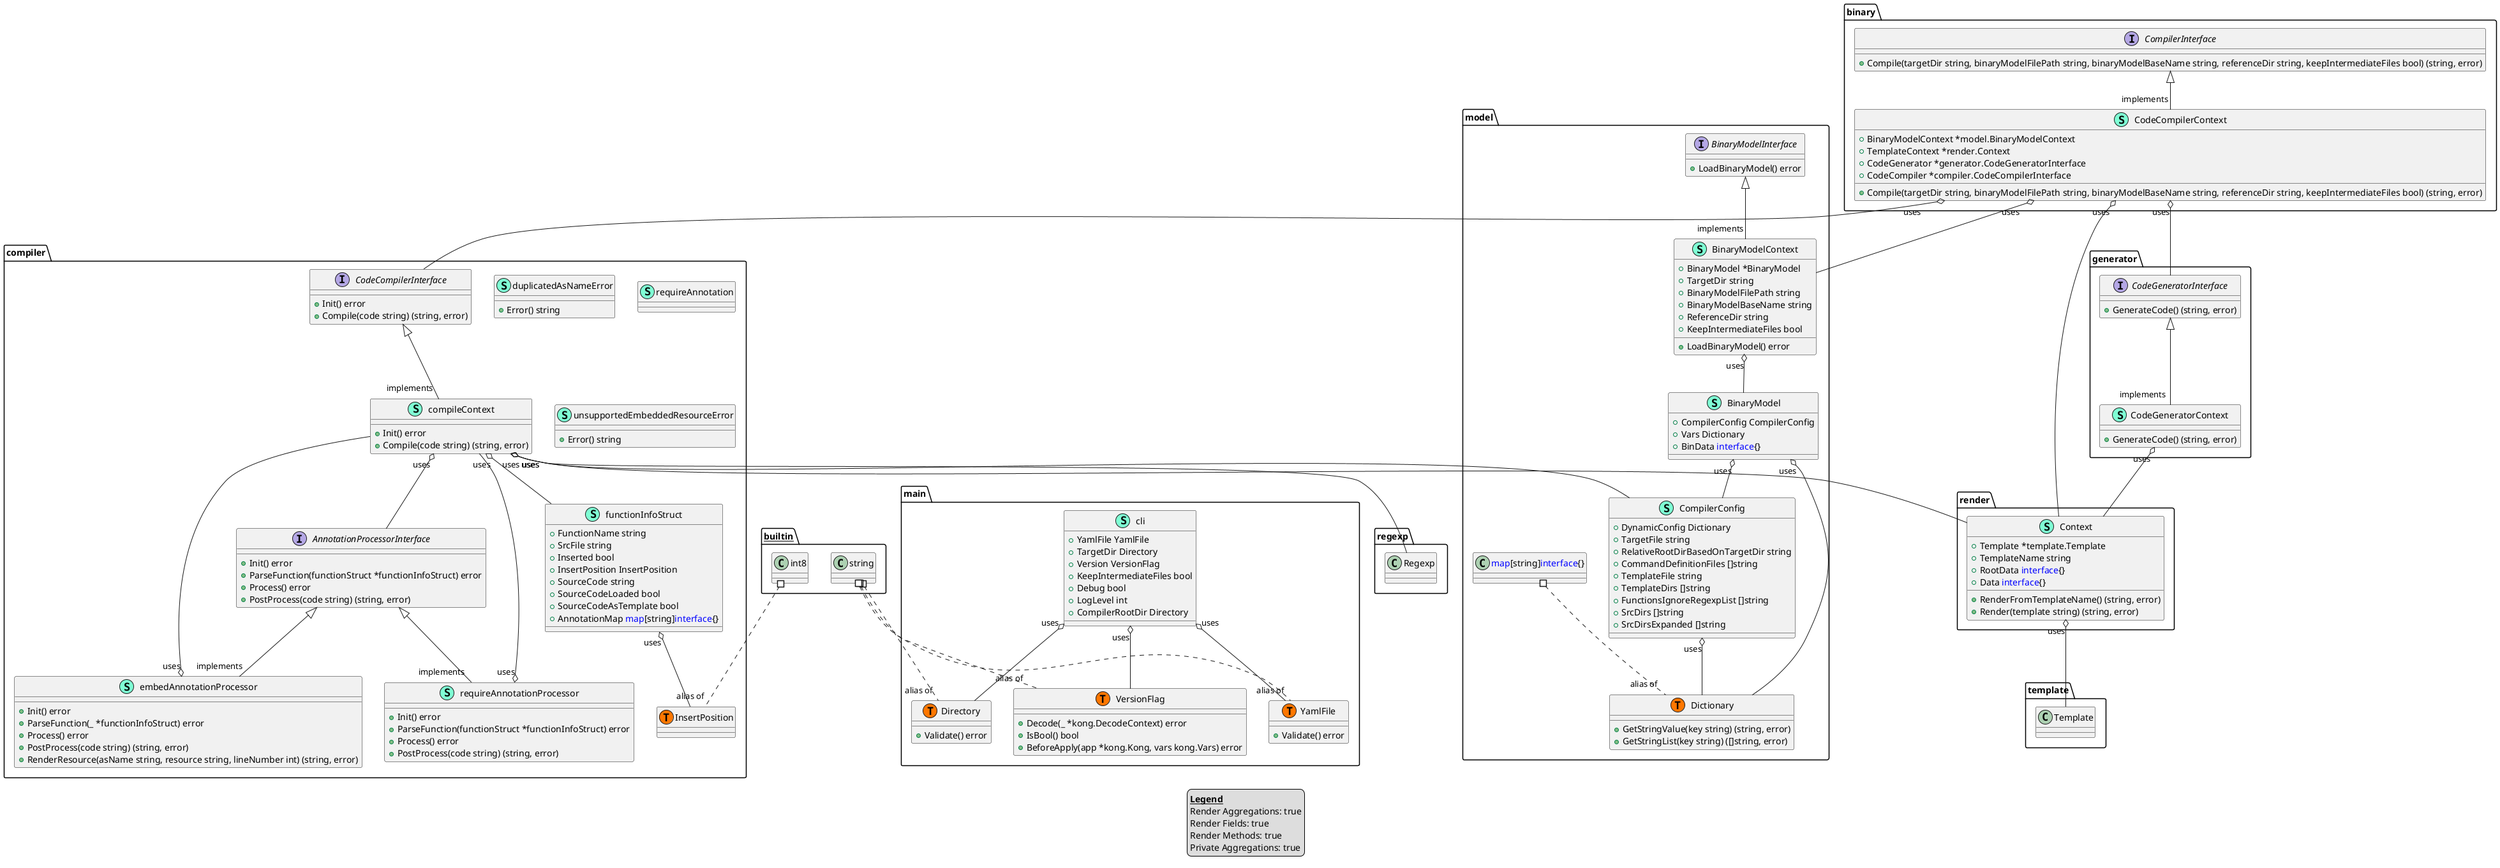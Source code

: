 @startuml
legend
<u><b>Legend</b></u>
Render Aggregations: true
Render Fields: true
Render Methods: true
Private Aggregations: true
end legend
namespace binary {
    class CodeCompilerContext << (S,Aquamarine) >> {
        + BinaryModelContext *model.BinaryModelContext
        + TemplateContext *render.Context
        + CodeGenerator *generator.CodeGeneratorInterface
        + CodeCompiler *compiler.CodeCompilerInterface

        + Compile(targetDir string, binaryModelFilePath string, binaryModelBaseName string, referenceDir string, keepIntermediateFiles bool) (string, error)

    }
    interface CompilerInterface  {
        + Compile(targetDir string, binaryModelFilePath string, binaryModelBaseName string, referenceDir string, keepIntermediateFiles bool) (string, error)

    }
}

"binary.CompilerInterface" <|-- "implements""binary.CodeCompilerContext"

"binary.CodeCompilerContext""uses" o-- "compiler.CodeCompilerInterface"
"binary.CodeCompilerContext""uses" o-- "generator.CodeGeneratorInterface"
"binary.CodeCompilerContext""uses" o-- "model.BinaryModelContext"
"binary.CodeCompilerContext""uses" o-- "render.Context"

namespace compiler {
    interface AnnotationProcessorInterface  {
        + Init() error
        + ParseFunction(functionStruct *functionInfoStruct) error
        + Process() error
        + PostProcess(code string) (string, error)

    }
    interface CodeCompilerInterface  {
        + Init() error
        + Compile(code string) (string, error)

    }
    class compileContext << (S,Aquamarine) >> {
        + Init() error
        + Compile(code string) (string, error)

    }
    class compiler.InsertPosition << (T, #FF7700) >>  {
    }
    class duplicatedAsNameError << (S,Aquamarine) >> {
        + Error() string

    }
    class embedAnnotationProcessor << (S,Aquamarine) >> {
        + Init() error
        + ParseFunction(_ *functionInfoStruct) error
        + Process() error
        + PostProcess(code string) (string, error)
        + RenderResource(asName string, resource string, lineNumber int) (string, error)

    }
    class functionInfoStruct << (S,Aquamarine) >> {
        + FunctionName string
        + SrcFile string
        + Inserted bool
        + InsertPosition InsertPosition
        + SourceCode string
        + SourceCodeLoaded bool
        + SourceCodeAsTemplate bool
        + AnnotationMap <font color=blue>map</font>[string]<font color=blue>interface</font>{}

    }
    class requireAnnotation << (S,Aquamarine) >> {
    }
    class requireAnnotationProcessor << (S,Aquamarine) >> {
        + Init() error
        + ParseFunction(functionStruct *functionInfoStruct) error
        + Process() error
        + PostProcess(code string) (string, error)

    }
    class unsupportedEmbeddedResourceError << (S,Aquamarine) >> {
        + Error() string

    }
}

"compiler.CodeCompilerInterface" <|-- "implements""compiler.compileContext"
"compiler.AnnotationProcessorInterface" <|-- "implements""compiler.embedAnnotationProcessor"
"compiler.AnnotationProcessorInterface" <|-- "implements""compiler.requireAnnotationProcessor"

"compiler.compileContext""uses" o-- "compiler.AnnotationProcessorInterface"
"compiler.compileContext""uses" o-- "compiler.functionInfoStruct"
"compiler.compileContext""uses" o-- "model.CompilerConfig"
"compiler.compileContext""uses" o-- "regexp.Regexp"
"compiler.compileContext""uses" o-- "render.Context"
"compiler.embedAnnotationProcessor""uses" o-- "compiler.compileContext"
"compiler.functionInfoStruct""uses" o-- "compiler.InsertPosition"
"compiler.requireAnnotationProcessor""uses" o-- "compiler.compileContext"

namespace generator {
    class CodeGeneratorContext << (S,Aquamarine) >> {
        + GenerateCode() (string, error)

    }
    interface CodeGeneratorInterface  {
        + GenerateCode() (string, error)

    }
}

"generator.CodeGeneratorInterface" <|-- "implements""generator.CodeGeneratorContext"

"generator.CodeGeneratorContext""uses" o-- "render.Context"

namespace main {
    class Directory << (S,Aquamarine) >> {
        + Validate() error

    }
    class VersionFlag << (S,Aquamarine) >> {
        + Decode(_ *kong.DecodeContext) error
        + IsBool() bool
        + BeforeApply(app *kong.Kong, vars kong.Vars) error

    }
    class YamlFile << (S,Aquamarine) >> {
        + Validate() error

    }
    class cli << (S,Aquamarine) >> {
        + YamlFile YamlFile
        + TargetDir Directory
        + Version VersionFlag
        + KeepIntermediateFiles bool
        + Debug bool
        + LogLevel int
        + CompilerRootDir Directory

    }
    class main.Directory << (T, #FF7700) >>  {
    }
    class main.VersionFlag << (T, #FF7700) >>  {
    }
    class main.YamlFile << (T, #FF7700) >>  {
    }
}


"main.cli""uses" o-- "main.Directory"
"main.cli""uses" o-- "main.VersionFlag"
"main.cli""uses" o-- "main.YamlFile"

namespace model {
    class BinaryModel << (S,Aquamarine) >> {
        + CompilerConfig CompilerConfig
        + Vars Dictionary
        + BinData <font color=blue>interface</font>{}

    }
    class BinaryModelContext << (S,Aquamarine) >> {
        + BinaryModel *BinaryModel
        + TargetDir string
        + BinaryModelFilePath string
        + BinaryModelBaseName string
        + ReferenceDir string
        + KeepIntermediateFiles bool

        + LoadBinaryModel() error

    }
    interface BinaryModelInterface  {
        + LoadBinaryModel() error

    }
    class CompilerConfig << (S,Aquamarine) >> {
        + DynamicConfig Dictionary
        + TargetFile string
        + RelativeRootDirBasedOnTargetDir string
        + CommandDefinitionFiles []string
        + TemplateFile string
        + TemplateDirs []string
        + FunctionsIgnoreRegexpList []string
        + SrcDirs []string
        + SrcDirsExpanded []string

    }
    class Dictionary << (S,Aquamarine) >> {
        + GetStringValue(key string) (string, error)
        + GetStringList(key string) ([]string, error)

    }
    class model.Dictionary << (T, #FF7700) >>  {
    }
}

"model.BinaryModelInterface" <|-- "implements""model.BinaryModelContext"

"model.BinaryModel""uses" o-- "model.CompilerConfig"
"model.BinaryModel""uses" o-- "model.Dictionary"
"model.BinaryModelContext""uses" o-- "model.BinaryModel"
"model.CompilerConfig""uses" o-- "model.Dictionary"

namespace render {
    class Context << (S,Aquamarine) >> {
        + Template *template.Template
        + TemplateName string
        + RootData <font color=blue>interface</font>{}
        + Data <font color=blue>interface</font>{}

        + RenderFromTemplateName() (string, error)
        + Render(template string) (string, error)

    }
}


"render.Context""uses" o-- "template.Template"

"__builtin__.int8" #.. "alias of""compiler.InsertPosition"
"__builtin__.string" #.. "alias of""main.Directory"
"__builtin__.string" #.. "alias of""main.VersionFlag"
"__builtin__.string" #.. "alias of""main.YamlFile"
"model.<font color=blue>map</font>[string]<font color=blue>interface</font>{}" #.. "alias of""model.Dictionary"
@enduml
